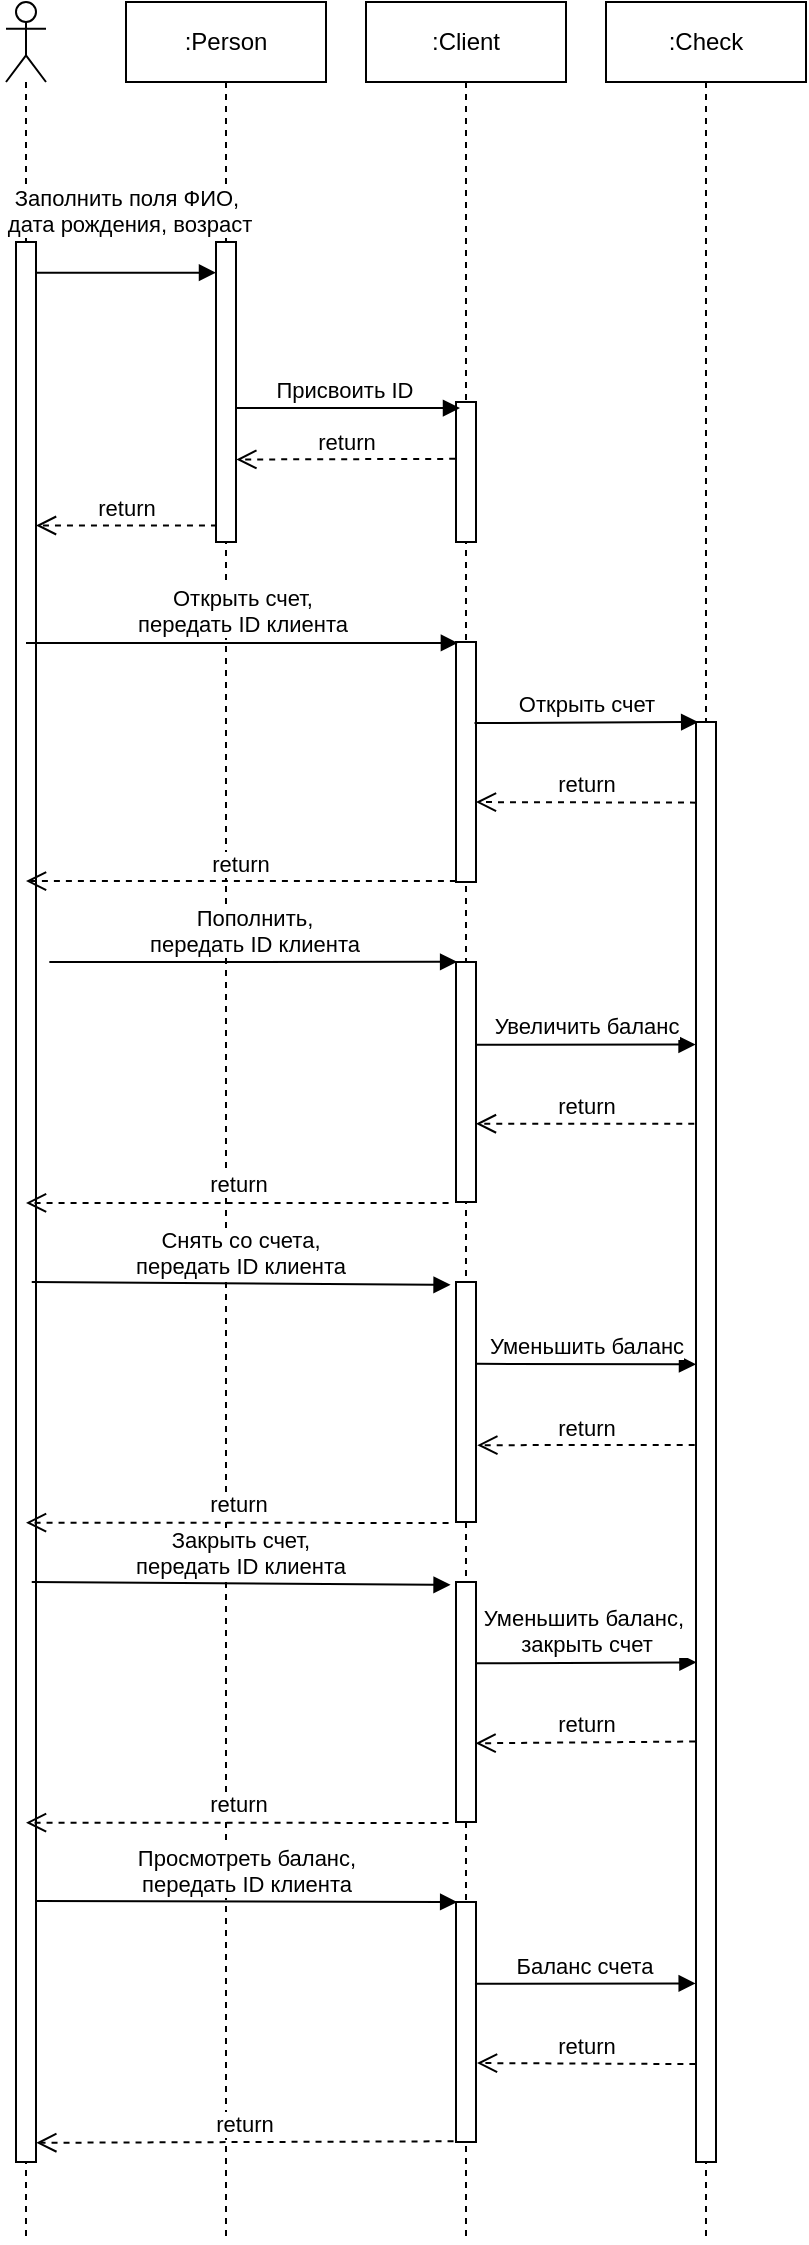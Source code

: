 <mxfile version="20.0.4" type="device"><diagram id="tyH5tpwnt5Vc2RQQTcv9" name="Страница 1"><mxGraphModel dx="2004" dy="1198" grid="1" gridSize="10" guides="1" tooltips="1" connect="1" arrows="1" fold="1" page="1" pageScale="1" pageWidth="827" pageHeight="1169" math="0" shadow="0"><root><mxCell id="0"/><mxCell id="1" parent="0"/><mxCell id="mnk3K74QjZBIvw2bN9Ru-1" value="" style="shape=umlLifeline;participant=umlActor;perimeter=lifelinePerimeter;whiteSpace=wrap;html=1;container=1;collapsible=0;recursiveResize=0;verticalAlign=top;spacingTop=36;outlineConnect=0;" vertex="1" parent="1"><mxGeometry x="20" y="40" width="20" height="1120" as="geometry"/></mxCell><mxCell id="mnk3K74QjZBIvw2bN9Ru-2" value="" style="html=1;points=[];perimeter=orthogonalPerimeter;" vertex="1" parent="mnk3K74QjZBIvw2bN9Ru-1"><mxGeometry x="5" y="120" width="10" height="960" as="geometry"/></mxCell><mxCell id="mnk3K74QjZBIvw2bN9Ru-3" value=":Person" style="shape=umlLifeline;perimeter=lifelinePerimeter;whiteSpace=wrap;html=1;container=1;collapsible=0;recursiveResize=0;outlineConnect=0;" vertex="1" parent="1"><mxGeometry x="80" y="40" width="100" height="1120" as="geometry"/></mxCell><mxCell id="mnk3K74QjZBIvw2bN9Ru-5" value="" style="html=1;points=[];perimeter=orthogonalPerimeter;" vertex="1" parent="mnk3K74QjZBIvw2bN9Ru-3"><mxGeometry x="45" y="120" width="10" height="150" as="geometry"/></mxCell><mxCell id="mnk3K74QjZBIvw2bN9Ru-4" value="Заполнить поля ФИО,&lt;br&gt;&amp;nbsp;дата рождения, возраст" style="html=1;verticalAlign=bottom;endArrow=block;rounded=0;exitX=1;exitY=0.016;exitDx=0;exitDy=0;exitPerimeter=0;" edge="1" parent="1" source="mnk3K74QjZBIvw2bN9Ru-2" target="mnk3K74QjZBIvw2bN9Ru-5"><mxGeometry y="15" width="80" relative="1" as="geometry"><mxPoint x="30" y="120" as="sourcePoint"/><mxPoint x="110" y="120" as="targetPoint"/><mxPoint as="offset"/></mxGeometry></mxCell><mxCell id="mnk3K74QjZBIvw2bN9Ru-6" value=":Client" style="shape=umlLifeline;perimeter=lifelinePerimeter;whiteSpace=wrap;html=1;container=1;collapsible=0;recursiveResize=0;outlineConnect=0;" vertex="1" parent="1"><mxGeometry x="200" y="40" width="100" height="1120" as="geometry"/></mxCell><mxCell id="mnk3K74QjZBIvw2bN9Ru-9" value="" style="html=1;points=[];perimeter=orthogonalPerimeter;" vertex="1" parent="mnk3K74QjZBIvw2bN9Ru-6"><mxGeometry x="45" y="200" width="10" height="70" as="geometry"/></mxCell><mxCell id="mnk3K74QjZBIvw2bN9Ru-11" value="" style="html=1;points=[];perimeter=orthogonalPerimeter;" vertex="1" parent="mnk3K74QjZBIvw2bN9Ru-6"><mxGeometry x="45" y="320" width="10" height="120" as="geometry"/></mxCell><mxCell id="mnk3K74QjZBIvw2bN9Ru-25" value="" style="html=1;points=[];perimeter=orthogonalPerimeter;" vertex="1" parent="mnk3K74QjZBIvw2bN9Ru-6"><mxGeometry x="45" y="480" width="10" height="120" as="geometry"/></mxCell><mxCell id="mnk3K74QjZBIvw2bN9Ru-34" value="" style="html=1;points=[];perimeter=orthogonalPerimeter;" vertex="1" parent="mnk3K74QjZBIvw2bN9Ru-6"><mxGeometry x="45" y="640" width="10" height="120" as="geometry"/></mxCell><mxCell id="mnk3K74QjZBIvw2bN9Ru-39" value="" style="html=1;points=[];perimeter=orthogonalPerimeter;" vertex="1" parent="mnk3K74QjZBIvw2bN9Ru-6"><mxGeometry x="45" y="790" width="10" height="120" as="geometry"/></mxCell><mxCell id="mnk3K74QjZBIvw2bN9Ru-44" value="" style="html=1;points=[];perimeter=orthogonalPerimeter;" vertex="1" parent="mnk3K74QjZBIvw2bN9Ru-6"><mxGeometry x="45" y="950" width="10" height="120" as="geometry"/></mxCell><mxCell id="mnk3K74QjZBIvw2bN9Ru-7" value="return" style="html=1;verticalAlign=bottom;endArrow=open;dashed=1;endSize=8;rounded=0;exitX=0.048;exitY=0.945;exitDx=0;exitDy=0;exitPerimeter=0;" edge="1" parent="1" source="mnk3K74QjZBIvw2bN9Ru-5" target="mnk3K74QjZBIvw2bN9Ru-2"><mxGeometry relative="1" as="geometry"><mxPoint x="450" y="260" as="sourcePoint"/><mxPoint x="370" y="260" as="targetPoint"/></mxGeometry></mxCell><mxCell id="mnk3K74QjZBIvw2bN9Ru-8" value="Присвоить ID" style="html=1;verticalAlign=bottom;endArrow=block;rounded=0;entryX=0.2;entryY=0.043;entryDx=0;entryDy=0;entryPerimeter=0;" edge="1" parent="1" source="mnk3K74QjZBIvw2bN9Ru-5" target="mnk3K74QjZBIvw2bN9Ru-9"><mxGeometry x="-0.039" width="80" relative="1" as="geometry"><mxPoint x="370" y="260" as="sourcePoint"/><mxPoint x="450" y="260" as="targetPoint"/><mxPoint as="offset"/></mxGeometry></mxCell><mxCell id="mnk3K74QjZBIvw2bN9Ru-10" value="return" style="html=1;verticalAlign=bottom;endArrow=open;dashed=1;endSize=8;rounded=0;entryX=1.017;entryY=0.725;entryDx=0;entryDy=0;entryPerimeter=0;exitX=-0.04;exitY=0.406;exitDx=0;exitDy=0;exitPerimeter=0;" edge="1" parent="1" source="mnk3K74QjZBIvw2bN9Ru-9" target="mnk3K74QjZBIvw2bN9Ru-5"><mxGeometry relative="1" as="geometry"><mxPoint x="250" y="269" as="sourcePoint"/><mxPoint x="160" y="270" as="targetPoint"/></mxGeometry></mxCell><mxCell id="mnk3K74QjZBIvw2bN9Ru-12" value=":Check" style="shape=umlLifeline;perimeter=lifelinePerimeter;whiteSpace=wrap;html=1;container=1;collapsible=0;recursiveResize=0;outlineConnect=0;" vertex="1" parent="1"><mxGeometry x="320" y="40" width="100" height="1120" as="geometry"/></mxCell><mxCell id="mnk3K74QjZBIvw2bN9Ru-14" value="" style="html=1;points=[];perimeter=orthogonalPerimeter;" vertex="1" parent="mnk3K74QjZBIvw2bN9Ru-12"><mxGeometry x="45" y="360" width="10" height="720" as="geometry"/></mxCell><mxCell id="mnk3K74QjZBIvw2bN9Ru-13" value="Открыть счет, &lt;br&gt;передать ID клиента" style="html=1;verticalAlign=bottom;endArrow=block;rounded=0;entryX=0.095;entryY=0.004;entryDx=0;entryDy=0;entryPerimeter=0;" edge="1" parent="1" source="mnk3K74QjZBIvw2bN9Ru-1" target="mnk3K74QjZBIvw2bN9Ru-11"><mxGeometry width="80" relative="1" as="geometry"><mxPoint x="240" y="480" as="sourcePoint"/><mxPoint x="240" y="363" as="targetPoint"/></mxGeometry></mxCell><mxCell id="mnk3K74QjZBIvw2bN9Ru-15" value="Открыть счет" style="html=1;verticalAlign=bottom;endArrow=block;rounded=0;exitX=0.927;exitY=0.338;exitDx=0;exitDy=0;exitPerimeter=0;entryX=0.108;entryY=0;entryDx=0;entryDy=0;entryPerimeter=0;" edge="1" parent="1" source="mnk3K74QjZBIvw2bN9Ru-11" target="mnk3K74QjZBIvw2bN9Ru-14"><mxGeometry width="80" relative="1" as="geometry"><mxPoint x="290" y="530" as="sourcePoint"/><mxPoint x="370" y="399" as="targetPoint"/></mxGeometry></mxCell><mxCell id="mnk3K74QjZBIvw2bN9Ru-17" value="return" style="html=1;verticalAlign=bottom;endArrow=open;dashed=1;endSize=8;rounded=0;entryX=0.996;entryY=0.667;entryDx=0;entryDy=0;entryPerimeter=0;exitX=0;exitY=0.056;exitDx=0;exitDy=0;exitPerimeter=0;" edge="1" parent="1" source="mnk3K74QjZBIvw2bN9Ru-14" target="mnk3K74QjZBIvw2bN9Ru-11"><mxGeometry relative="1" as="geometry"><mxPoint x="360" y="439.73" as="sourcePoint"/><mxPoint x="260" y="440" as="targetPoint"/></mxGeometry></mxCell><mxCell id="mnk3K74QjZBIvw2bN9Ru-18" value="return" style="html=1;verticalAlign=bottom;endArrow=open;dashed=1;endSize=8;rounded=0;exitX=-0.005;exitY=0.996;exitDx=0;exitDy=0;exitPerimeter=0;" edge="1" parent="1" source="mnk3K74QjZBIvw2bN9Ru-11" target="mnk3K74QjZBIvw2bN9Ru-1"><mxGeometry relative="1" as="geometry"><mxPoint x="380" y="450" as="sourcePoint"/><mxPoint x="300" y="450" as="targetPoint"/></mxGeometry></mxCell><mxCell id="mnk3K74QjZBIvw2bN9Ru-20" value="Пополнить, &lt;br&gt;передать ID клиента" style="html=1;verticalAlign=bottom;endArrow=block;rounded=0;exitX=1.667;exitY=0.375;exitDx=0;exitDy=0;exitPerimeter=0;entryX=0.056;entryY=-0.001;entryDx=0;entryDy=0;entryPerimeter=0;" edge="1" parent="1" source="mnk3K74QjZBIvw2bN9Ru-2" target="mnk3K74QjZBIvw2bN9Ru-25"><mxGeometry width="80" relative="1" as="geometry"><mxPoint x="32.88" y="520" as="sourcePoint"/><mxPoint x="242.28" y="521.44" as="targetPoint"/></mxGeometry></mxCell><mxCell id="mnk3K74QjZBIvw2bN9Ru-21" value="Увеличить баланс" style="html=1;verticalAlign=bottom;endArrow=block;rounded=0;exitX=1.021;exitY=0.345;exitDx=0;exitDy=0;exitPerimeter=0;entryX=-0.022;entryY=0.224;entryDx=0;entryDy=0;entryPerimeter=0;" edge="1" parent="1" source="mnk3K74QjZBIvw2bN9Ru-25" target="mnk3K74QjZBIvw2bN9Ru-14"><mxGeometry width="80" relative="1" as="geometry"><mxPoint x="250.6" y="561.52" as="sourcePoint"/><mxPoint x="362.41" y="560.96" as="targetPoint"/></mxGeometry></mxCell><mxCell id="mnk3K74QjZBIvw2bN9Ru-22" value="return" style="html=1;verticalAlign=bottom;endArrow=open;dashed=1;endSize=8;rounded=0;entryX=0.996;entryY=0.674;entryDx=0;entryDy=0;entryPerimeter=0;exitX=-0.087;exitY=0.279;exitDx=0;exitDy=0;exitPerimeter=0;" edge="1" parent="1" source="mnk3K74QjZBIvw2bN9Ru-14" target="mnk3K74QjZBIvw2bN9Ru-25"><mxGeometry relative="1" as="geometry"><mxPoint x="361.33" y="601" as="sourcePoint"/><mxPoint x="251.29" y="601" as="targetPoint"/></mxGeometry></mxCell><mxCell id="mnk3K74QjZBIvw2bN9Ru-23" value="return" style="html=1;verticalAlign=bottom;endArrow=open;dashed=1;endSize=8;rounded=0;exitX=-0.005;exitY=0.996;exitDx=0;exitDy=0;exitPerimeter=0;" edge="1" parent="1" target="mnk3K74QjZBIvw2bN9Ru-1"><mxGeometry relative="1" as="geometry"><mxPoint x="241.28" y="640.48" as="sourcePoint"/><mxPoint x="40" y="640" as="targetPoint"/></mxGeometry></mxCell><mxCell id="mnk3K74QjZBIvw2bN9Ru-30" value="Снять со счета, &lt;br&gt;передать ID клиента" style="html=1;verticalAlign=bottom;endArrow=block;rounded=0;exitX=1.155;exitY=0.311;exitDx=0;exitDy=0;exitPerimeter=0;entryX=0.095;entryY=0.004;entryDx=0;entryDy=0;entryPerimeter=0;" edge="1" parent="1"><mxGeometry width="80" relative="1" as="geometry"><mxPoint x="32.88" y="680" as="sourcePoint"/><mxPoint x="242.28" y="681.44" as="targetPoint"/></mxGeometry></mxCell><mxCell id="mnk3K74QjZBIvw2bN9Ru-31" value="Уменьшить баланс" style="html=1;verticalAlign=bottom;endArrow=block;rounded=0;exitX=1.043;exitY=0.341;exitDx=0;exitDy=0;exitPerimeter=0;entryX=0;entryY=0.446;entryDx=0;entryDy=0;entryPerimeter=0;" edge="1" parent="1" source="mnk3K74QjZBIvw2bN9Ru-34" target="mnk3K74QjZBIvw2bN9Ru-14"><mxGeometry width="80" relative="1" as="geometry"><mxPoint x="250.6" y="721.52" as="sourcePoint"/><mxPoint x="362.41" y="720.96" as="targetPoint"/></mxGeometry></mxCell><mxCell id="mnk3K74QjZBIvw2bN9Ru-32" value="return" style="html=1;verticalAlign=bottom;endArrow=open;dashed=1;endSize=8;rounded=0;entryX=1.065;entryY=0.68;entryDx=0;entryDy=0;entryPerimeter=0;exitX=-0.065;exitY=0.502;exitDx=0;exitDy=0;exitPerimeter=0;" edge="1" parent="1" source="mnk3K74QjZBIvw2bN9Ru-14" target="mnk3K74QjZBIvw2bN9Ru-34"><mxGeometry relative="1" as="geometry"><mxPoint x="361.33" y="761" as="sourcePoint"/><mxPoint x="251.29" y="761" as="targetPoint"/></mxGeometry></mxCell><mxCell id="mnk3K74QjZBIvw2bN9Ru-33" value="return" style="html=1;verticalAlign=bottom;endArrow=open;dashed=1;endSize=8;rounded=0;exitX=-0.005;exitY=0.996;exitDx=0;exitDy=0;exitPerimeter=0;entryX=0.867;entryY=0.499;entryDx=0;entryDy=0;entryPerimeter=0;" edge="1" parent="1"><mxGeometry relative="1" as="geometry"><mxPoint x="241.28" y="800.48" as="sourcePoint"/><mxPoint x="30" y="800.32" as="targetPoint"/></mxGeometry></mxCell><mxCell id="mnk3K74QjZBIvw2bN9Ru-35" value="Закрыть счет, &lt;br&gt;передать ID клиента" style="html=1;verticalAlign=bottom;endArrow=block;rounded=0;exitX=1.155;exitY=0.311;exitDx=0;exitDy=0;exitPerimeter=0;entryX=0.095;entryY=0.004;entryDx=0;entryDy=0;entryPerimeter=0;" edge="1" parent="1"><mxGeometry width="80" relative="1" as="geometry"><mxPoint x="32.88" y="830" as="sourcePoint"/><mxPoint x="242.28" y="831.44" as="targetPoint"/></mxGeometry></mxCell><mxCell id="mnk3K74QjZBIvw2bN9Ru-36" value="Уменьшить баланс,&amp;nbsp;&lt;br&gt;закрыть счет" style="html=1;verticalAlign=bottom;endArrow=block;rounded=0;entryX=0.022;entryY=0.653;entryDx=0;entryDy=0;entryPerimeter=0;exitX=0.978;exitY=0.339;exitDx=0;exitDy=0;exitPerimeter=0;" edge="1" parent="1" source="mnk3K74QjZBIvw2bN9Ru-39" target="mnk3K74QjZBIvw2bN9Ru-14"><mxGeometry width="80" relative="1" as="geometry"><mxPoint x="260" y="870" as="sourcePoint"/><mxPoint x="362.41" y="870.96" as="targetPoint"/></mxGeometry></mxCell><mxCell id="mnk3K74QjZBIvw2bN9Ru-37" value="return" style="html=1;verticalAlign=bottom;endArrow=open;dashed=1;endSize=8;rounded=0;entryX=0.978;entryY=0.672;entryDx=0;entryDy=0;entryPerimeter=0;exitX=-0.043;exitY=0.708;exitDx=0;exitDy=0;exitPerimeter=0;" edge="1" parent="1" source="mnk3K74QjZBIvw2bN9Ru-14" target="mnk3K74QjZBIvw2bN9Ru-39"><mxGeometry relative="1" as="geometry"><mxPoint x="361.33" y="911" as="sourcePoint"/><mxPoint x="251.29" y="911" as="targetPoint"/></mxGeometry></mxCell><mxCell id="mnk3K74QjZBIvw2bN9Ru-38" value="return" style="html=1;verticalAlign=bottom;endArrow=open;dashed=1;endSize=8;rounded=0;exitX=-0.005;exitY=0.996;exitDx=0;exitDy=0;exitPerimeter=0;entryX=0.867;entryY=0.499;entryDx=0;entryDy=0;entryPerimeter=0;" edge="1" parent="1"><mxGeometry relative="1" as="geometry"><mxPoint x="241.28" y="950.48" as="sourcePoint"/><mxPoint x="30" y="950.32" as="targetPoint"/></mxGeometry></mxCell><mxCell id="mnk3K74QjZBIvw2bN9Ru-40" value="Просмотреть баланс, &lt;br&gt;передать ID клиента" style="html=1;verticalAlign=bottom;endArrow=block;rounded=0;exitX=1.026;exitY=0.864;exitDx=0;exitDy=0;exitPerimeter=0;entryX=0.058;entryY=0;entryDx=0;entryDy=0;entryPerimeter=0;" edge="1" parent="1" source="mnk3K74QjZBIvw2bN9Ru-2" target="mnk3K74QjZBIvw2bN9Ru-44"><mxGeometry width="80" relative="1" as="geometry"><mxPoint x="42.88" y="990" as="sourcePoint"/><mxPoint x="240" y="990" as="targetPoint"/></mxGeometry></mxCell><mxCell id="mnk3K74QjZBIvw2bN9Ru-41" value="Баланс счета" style="html=1;verticalAlign=bottom;endArrow=block;rounded=0;exitX=0.948;exitY=0.341;exitDx=0;exitDy=0;exitPerimeter=0;entryX=-0.016;entryY=0.876;entryDx=0;entryDy=0;entryPerimeter=0;" edge="1" parent="1" source="mnk3K74QjZBIvw2bN9Ru-44" target="mnk3K74QjZBIvw2bN9Ru-14"><mxGeometry width="80" relative="1" as="geometry"><mxPoint x="260.6" y="1031.52" as="sourcePoint"/><mxPoint x="360" y="1030" as="targetPoint"/></mxGeometry></mxCell><mxCell id="mnk3K74QjZBIvw2bN9Ru-42" value="return" style="html=1;verticalAlign=bottom;endArrow=open;dashed=1;endSize=8;rounded=0;entryX=1.05;entryY=0.671;entryDx=0;entryDy=0;entryPerimeter=0;exitX=-0.031;exitY=0.932;exitDx=0;exitDy=0;exitPerimeter=0;" edge="1" parent="1" source="mnk3K74QjZBIvw2bN9Ru-14" target="mnk3K74QjZBIvw2bN9Ru-44"><mxGeometry relative="1" as="geometry"><mxPoint x="371.33" y="1071" as="sourcePoint"/><mxPoint x="261.29" y="1071" as="targetPoint"/></mxGeometry></mxCell><mxCell id="mnk3K74QjZBIvw2bN9Ru-43" value="return" style="html=1;verticalAlign=bottom;endArrow=open;dashed=1;endSize=8;rounded=0;exitX=-0.123;exitY=0.997;exitDx=0;exitDy=0;exitPerimeter=0;entryX=1.015;entryY=0.99;entryDx=0;entryDy=0;entryPerimeter=0;" edge="1" parent="1" source="mnk3K74QjZBIvw2bN9Ru-44" target="mnk3K74QjZBIvw2bN9Ru-2"><mxGeometry relative="1" as="geometry"><mxPoint x="251.28" y="1110.48" as="sourcePoint"/><mxPoint x="40" y="1110.32" as="targetPoint"/></mxGeometry></mxCell></root></mxGraphModel></diagram></mxfile>
